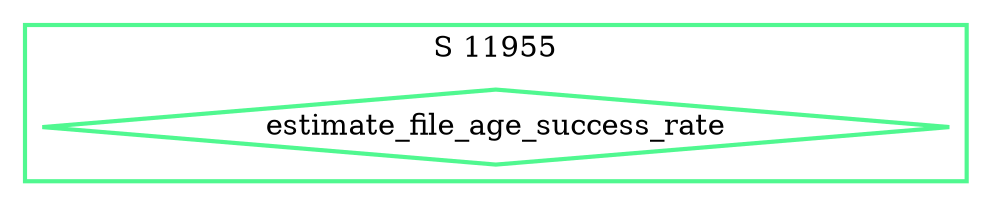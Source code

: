 digraph G {
  ratio=0.500000;
  "UV estimate_file_age_success_rate (11955)" [shape=diamond,
                                               label="estimate_file_age_success_rate",
                                               color="#50F890", style=bold];
  
  subgraph cluster_11955 { label="S 11955";
    color="#50F890";
    style=bold;
    "UV estimate_file_age_success_rate (11955)"; };
  
  
  }